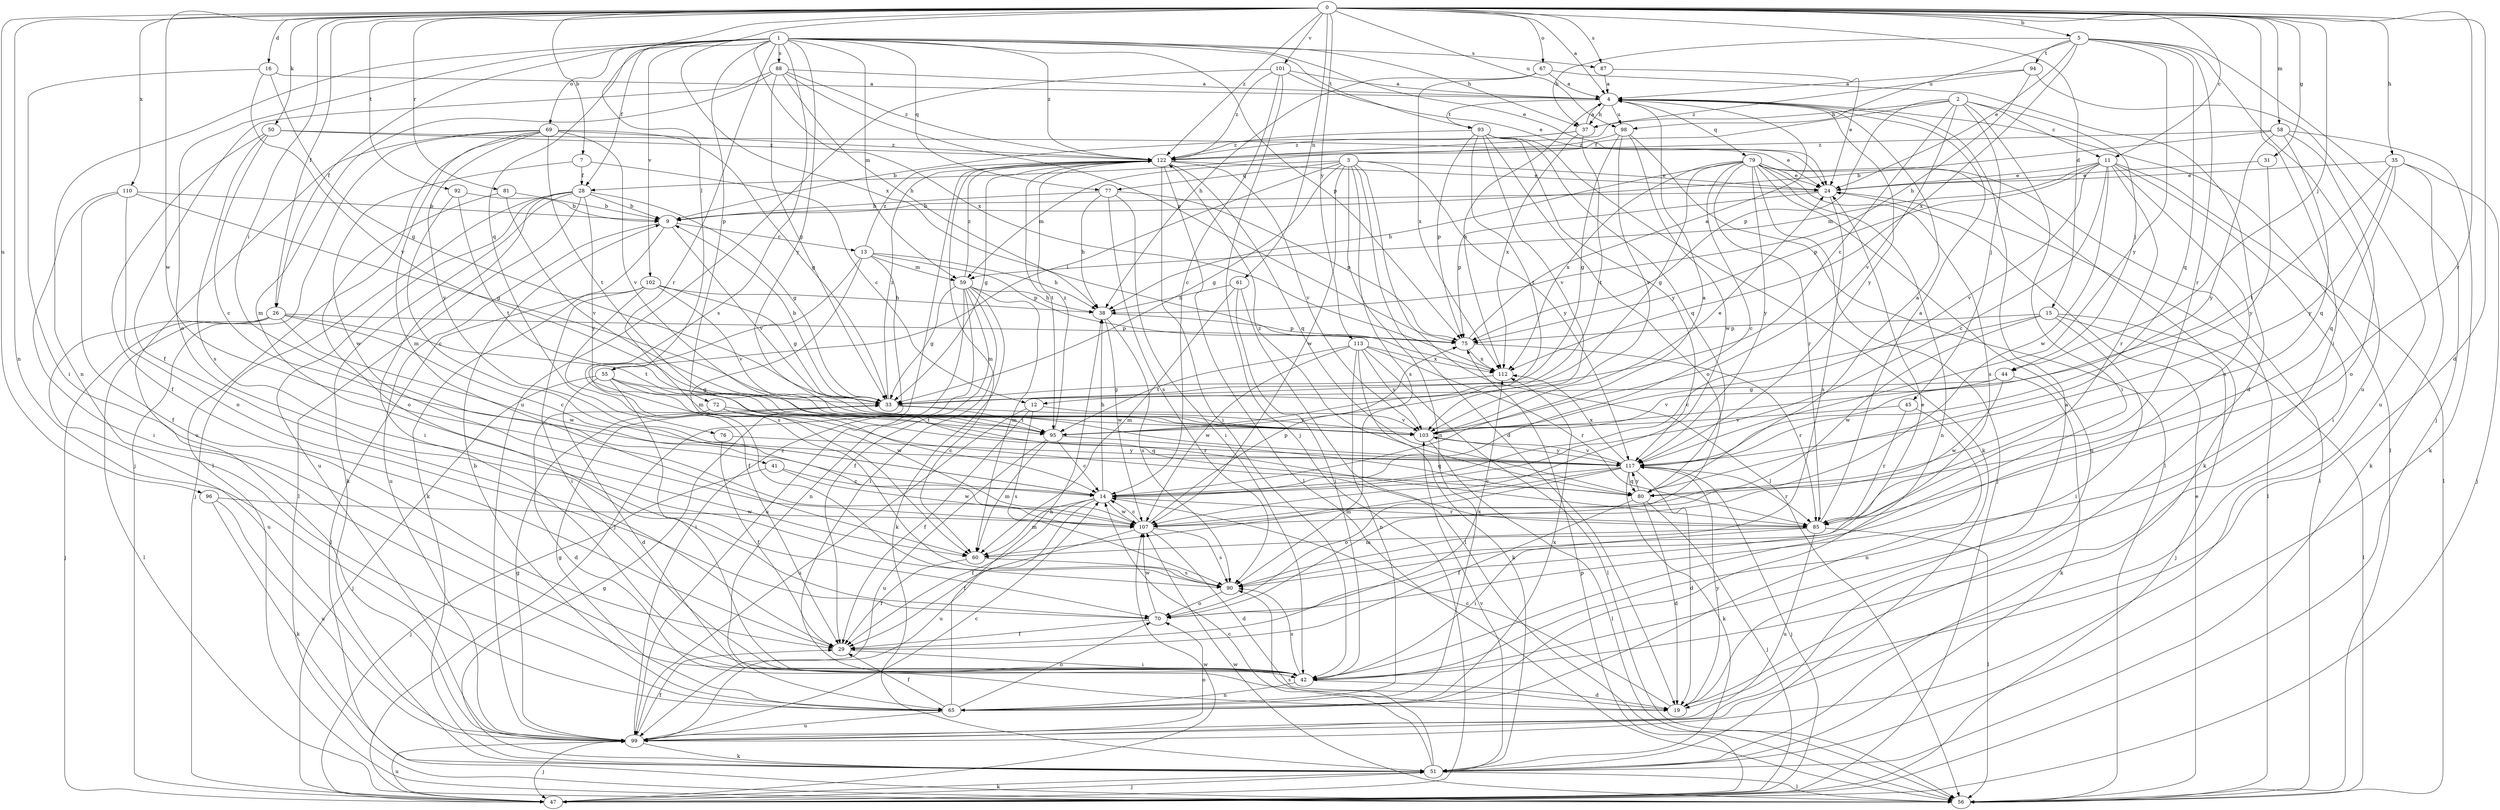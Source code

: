 strict digraph  {
0;
1;
2;
3;
4;
5;
7;
9;
11;
12;
13;
14;
15;
16;
19;
24;
26;
28;
29;
31;
33;
35;
37;
38;
41;
42;
44;
45;
47;
50;
51;
55;
56;
58;
59;
60;
61;
65;
67;
69;
70;
72;
75;
76;
77;
79;
80;
81;
85;
87;
88;
90;
92;
93;
94;
95;
96;
98;
99;
101;
102;
103;
107;
110;
112;
113;
117;
122;
0 -> 4  [label=a];
0 -> 5  [label=b];
0 -> 7  [label=b];
0 -> 11  [label=c];
0 -> 15  [label=d];
0 -> 16  [label=d];
0 -> 19  [label=d];
0 -> 26  [label=f];
0 -> 31  [label=g];
0 -> 35  [label=h];
0 -> 41  [label=i];
0 -> 42  [label=i];
0 -> 44  [label=j];
0 -> 50  [label=k];
0 -> 55  [label=l];
0 -> 58  [label=m];
0 -> 61  [label=n];
0 -> 65  [label=n];
0 -> 67  [label=o];
0 -> 81  [label=r];
0 -> 85  [label=r];
0 -> 87  [label=s];
0 -> 92  [label=t];
0 -> 96  [label=u];
0 -> 98  [label=u];
0 -> 101  [label=v];
0 -> 107  [label=w];
0 -> 110  [label=x];
0 -> 112  [label=x];
0 -> 113  [label=y];
0 -> 122  [label=z];
1 -> 24  [label=e];
1 -> 26  [label=f];
1 -> 28  [label=f];
1 -> 37  [label=h];
1 -> 59  [label=m];
1 -> 65  [label=n];
1 -> 69  [label=o];
1 -> 70  [label=o];
1 -> 72  [label=p];
1 -> 75  [label=p];
1 -> 76  [label=q];
1 -> 77  [label=q];
1 -> 85  [label=r];
1 -> 87  [label=s];
1 -> 88  [label=s];
1 -> 90  [label=s];
1 -> 93  [label=t];
1 -> 102  [label=v];
1 -> 112  [label=x];
1 -> 117  [label=y];
1 -> 122  [label=z];
2 -> 11  [label=c];
2 -> 12  [label=c];
2 -> 28  [label=f];
2 -> 37  [label=h];
2 -> 42  [label=i];
2 -> 44  [label=j];
2 -> 45  [label=j];
2 -> 75  [label=p];
2 -> 103  [label=v];
3 -> 19  [label=d];
3 -> 24  [label=e];
3 -> 33  [label=g];
3 -> 55  [label=l];
3 -> 56  [label=l];
3 -> 59  [label=m];
3 -> 65  [label=n];
3 -> 77  [label=q];
3 -> 90  [label=s];
3 -> 107  [label=w];
3 -> 117  [label=y];
4 -> 37  [label=h];
4 -> 56  [label=l];
4 -> 79  [label=q];
4 -> 93  [label=t];
4 -> 98  [label=u];
4 -> 112  [label=x];
4 -> 117  [label=y];
5 -> 24  [label=e];
5 -> 37  [label=h];
5 -> 47  [label=j];
5 -> 80  [label=q];
5 -> 85  [label=r];
5 -> 94  [label=t];
5 -> 98  [label=u];
5 -> 99  [label=u];
5 -> 112  [label=x];
5 -> 117  [label=y];
7 -> 12  [label=c];
7 -> 28  [label=f];
7 -> 107  [label=w];
9 -> 13  [label=c];
9 -> 51  [label=k];
9 -> 99  [label=u];
9 -> 103  [label=v];
11 -> 14  [label=c];
11 -> 24  [label=e];
11 -> 42  [label=i];
11 -> 56  [label=l];
11 -> 59  [label=m];
11 -> 75  [label=p];
11 -> 85  [label=r];
11 -> 90  [label=s];
11 -> 103  [label=v];
11 -> 107  [label=w];
12 -> 29  [label=f];
12 -> 90  [label=s];
12 -> 99  [label=u];
12 -> 103  [label=v];
13 -> 38  [label=h];
13 -> 47  [label=j];
13 -> 59  [label=m];
13 -> 60  [label=m];
13 -> 75  [label=p];
13 -> 90  [label=s];
13 -> 122  [label=z];
14 -> 4  [label=a];
14 -> 29  [label=f];
14 -> 38  [label=h];
14 -> 60  [label=m];
14 -> 85  [label=r];
14 -> 99  [label=u];
14 -> 107  [label=w];
15 -> 14  [label=c];
15 -> 42  [label=i];
15 -> 47  [label=j];
15 -> 56  [label=l];
15 -> 75  [label=p];
15 -> 107  [label=w];
16 -> 4  [label=a];
16 -> 33  [label=g];
16 -> 42  [label=i];
16 -> 103  [label=v];
19 -> 4  [label=a];
19 -> 14  [label=c];
19 -> 117  [label=y];
24 -> 9  [label=b];
24 -> 56  [label=l];
24 -> 75  [label=p];
24 -> 90  [label=s];
26 -> 14  [label=c];
26 -> 47  [label=j];
26 -> 56  [label=l];
26 -> 75  [label=p];
26 -> 95  [label=t];
26 -> 99  [label=u];
26 -> 107  [label=w];
28 -> 9  [label=b];
28 -> 33  [label=g];
28 -> 42  [label=i];
28 -> 47  [label=j];
28 -> 51  [label=k];
28 -> 56  [label=l];
28 -> 99  [label=u];
28 -> 117  [label=y];
29 -> 42  [label=i];
29 -> 112  [label=x];
31 -> 24  [label=e];
31 -> 117  [label=y];
33 -> 9  [label=b];
33 -> 95  [label=t];
33 -> 103  [label=v];
33 -> 122  [label=z];
35 -> 24  [label=e];
35 -> 47  [label=j];
35 -> 51  [label=k];
35 -> 80  [label=q];
35 -> 95  [label=t];
35 -> 117  [label=y];
37 -> 4  [label=a];
37 -> 9  [label=b];
37 -> 95  [label=t];
37 -> 112  [label=x];
37 -> 122  [label=z];
38 -> 75  [label=p];
38 -> 90  [label=s];
38 -> 107  [label=w];
41 -> 14  [label=c];
41 -> 47  [label=j];
41 -> 107  [label=w];
42 -> 19  [label=d];
42 -> 65  [label=n];
42 -> 90  [label=s];
44 -> 33  [label=g];
44 -> 51  [label=k];
44 -> 103  [label=v];
44 -> 107  [label=w];
45 -> 65  [label=n];
45 -> 85  [label=r];
45 -> 103  [label=v];
47 -> 51  [label=k];
47 -> 75  [label=p];
47 -> 99  [label=u];
47 -> 107  [label=w];
50 -> 14  [label=c];
50 -> 24  [label=e];
50 -> 29  [label=f];
50 -> 90  [label=s];
50 -> 122  [label=z];
51 -> 14  [label=c];
51 -> 33  [label=g];
51 -> 47  [label=j];
51 -> 56  [label=l];
51 -> 90  [label=s];
51 -> 103  [label=v];
55 -> 19  [label=d];
55 -> 33  [label=g];
55 -> 42  [label=i];
55 -> 47  [label=j];
55 -> 85  [label=r];
55 -> 107  [label=w];
56 -> 24  [label=e];
56 -> 107  [label=w];
58 -> 9  [label=b];
58 -> 51  [label=k];
58 -> 70  [label=o];
58 -> 80  [label=q];
58 -> 117  [label=y];
58 -> 122  [label=z];
59 -> 29  [label=f];
59 -> 33  [label=g];
59 -> 38  [label=h];
59 -> 42  [label=i];
59 -> 51  [label=k];
59 -> 60  [label=m];
59 -> 65  [label=n];
59 -> 99  [label=u];
59 -> 122  [label=z];
60 -> 29  [label=f];
60 -> 90  [label=s];
61 -> 38  [label=h];
61 -> 42  [label=i];
61 -> 56  [label=l];
61 -> 60  [label=m];
65 -> 9  [label=b];
65 -> 29  [label=f];
65 -> 33  [label=g];
65 -> 38  [label=h];
65 -> 70  [label=o];
65 -> 99  [label=u];
65 -> 112  [label=x];
67 -> 4  [label=a];
67 -> 19  [label=d];
67 -> 38  [label=h];
67 -> 112  [label=x];
69 -> 33  [label=g];
69 -> 47  [label=j];
69 -> 56  [label=l];
69 -> 60  [label=m];
69 -> 95  [label=t];
69 -> 99  [label=u];
69 -> 103  [label=v];
69 -> 117  [label=y];
69 -> 122  [label=z];
70 -> 24  [label=e];
70 -> 29  [label=f];
70 -> 107  [label=w];
72 -> 14  [label=c];
72 -> 19  [label=d];
72 -> 80  [label=q];
72 -> 95  [label=t];
75 -> 4  [label=a];
75 -> 85  [label=r];
75 -> 112  [label=x];
76 -> 29  [label=f];
76 -> 117  [label=y];
77 -> 9  [label=b];
77 -> 38  [label=h];
77 -> 42  [label=i];
77 -> 75  [label=p];
77 -> 90  [label=s];
79 -> 14  [label=c];
79 -> 24  [label=e];
79 -> 33  [label=g];
79 -> 38  [label=h];
79 -> 47  [label=j];
79 -> 51  [label=k];
79 -> 56  [label=l];
79 -> 65  [label=n];
79 -> 85  [label=r];
79 -> 90  [label=s];
79 -> 99  [label=u];
79 -> 112  [label=x];
79 -> 117  [label=y];
80 -> 4  [label=a];
80 -> 19  [label=d];
80 -> 29  [label=f];
80 -> 47  [label=j];
80 -> 117  [label=y];
80 -> 122  [label=z];
81 -> 9  [label=b];
81 -> 70  [label=o];
81 -> 103  [label=v];
85 -> 4  [label=a];
85 -> 42  [label=i];
85 -> 56  [label=l];
85 -> 60  [label=m];
85 -> 99  [label=u];
87 -> 4  [label=a];
87 -> 24  [label=e];
88 -> 4  [label=a];
88 -> 29  [label=f];
88 -> 33  [label=g];
88 -> 38  [label=h];
88 -> 60  [label=m];
88 -> 75  [label=p];
88 -> 122  [label=z];
90 -> 70  [label=o];
92 -> 9  [label=b];
92 -> 14  [label=c];
92 -> 95  [label=t];
93 -> 51  [label=k];
93 -> 70  [label=o];
93 -> 75  [label=p];
93 -> 80  [label=q];
93 -> 95  [label=t];
93 -> 103  [label=v];
93 -> 117  [label=y];
93 -> 122  [label=z];
94 -> 4  [label=a];
94 -> 38  [label=h];
94 -> 99  [label=u];
94 -> 122  [label=z];
95 -> 14  [label=c];
95 -> 60  [label=m];
95 -> 80  [label=q];
95 -> 99  [label=u];
95 -> 122  [label=z];
96 -> 51  [label=k];
96 -> 99  [label=u];
96 -> 107  [label=w];
98 -> 33  [label=g];
98 -> 56  [label=l];
98 -> 103  [label=v];
98 -> 107  [label=w];
98 -> 122  [label=z];
99 -> 14  [label=c];
99 -> 29  [label=f];
99 -> 33  [label=g];
99 -> 47  [label=j];
99 -> 51  [label=k];
99 -> 70  [label=o];
99 -> 122  [label=z];
101 -> 4  [label=a];
101 -> 14  [label=c];
101 -> 24  [label=e];
101 -> 47  [label=j];
101 -> 99  [label=u];
101 -> 122  [label=z];
102 -> 29  [label=f];
102 -> 33  [label=g];
102 -> 38  [label=h];
102 -> 42  [label=i];
102 -> 56  [label=l];
102 -> 103  [label=v];
103 -> 24  [label=e];
103 -> 56  [label=l];
103 -> 117  [label=y];
107 -> 14  [label=c];
107 -> 19  [label=d];
107 -> 29  [label=f];
107 -> 75  [label=p];
107 -> 90  [label=s];
110 -> 9  [label=b];
110 -> 29  [label=f];
110 -> 33  [label=g];
110 -> 42  [label=i];
110 -> 70  [label=o];
112 -> 33  [label=g];
113 -> 51  [label=k];
113 -> 56  [label=l];
113 -> 65  [label=n];
113 -> 85  [label=r];
113 -> 95  [label=t];
113 -> 103  [label=v];
113 -> 107  [label=w];
113 -> 112  [label=x];
117 -> 14  [label=c];
117 -> 19  [label=d];
117 -> 47  [label=j];
117 -> 51  [label=k];
117 -> 60  [label=m];
117 -> 70  [label=o];
117 -> 80  [label=q];
117 -> 85  [label=r];
117 -> 103  [label=v];
117 -> 112  [label=x];
122 -> 24  [label=e];
122 -> 33  [label=g];
122 -> 42  [label=i];
122 -> 56  [label=l];
122 -> 60  [label=m];
122 -> 80  [label=q];
122 -> 95  [label=t];
122 -> 103  [label=v];
}

